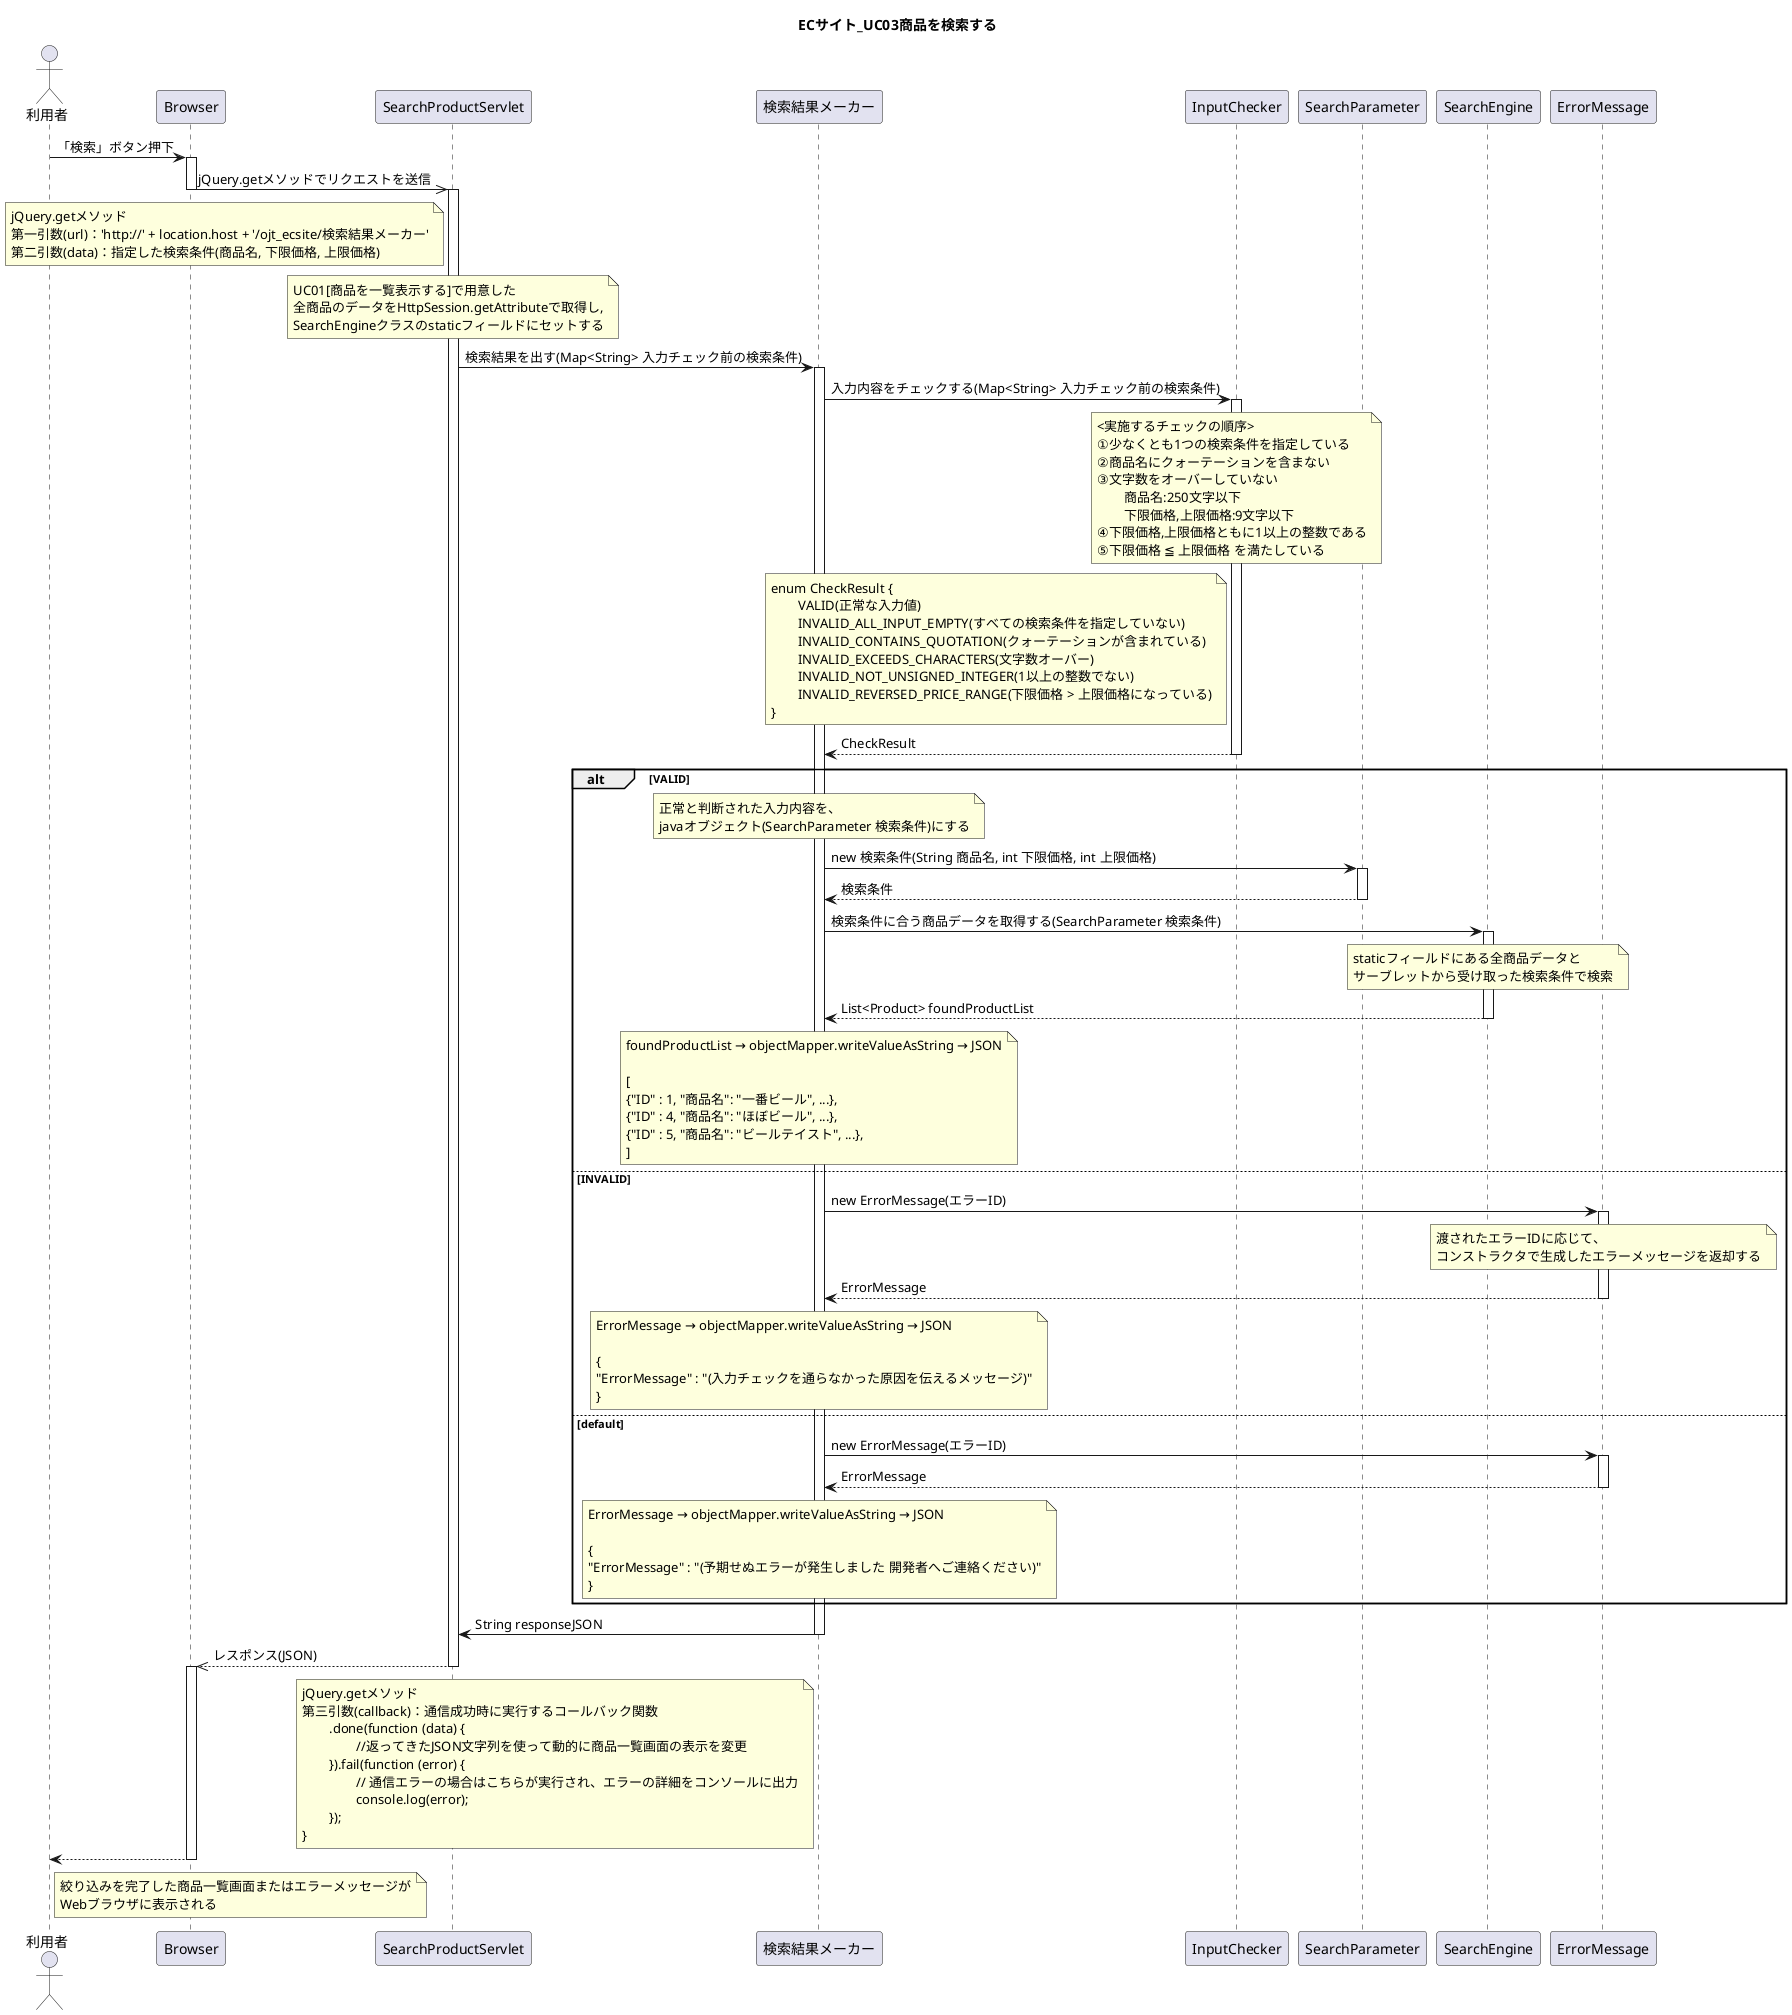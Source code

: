 @startuml
title ECサイト_UC03商品を検索する

actor 利用者

利用者 -> Browser : 「検索」ボタン押下
activate Browser

Browser ->> SearchProductServlet : jQuery.getメソッドでリクエストを送信
deactivate Browser
activate SearchProductServlet

	note left of SearchProductServlet
	jQuery.getメソッド
	第一引数(url)：'http://' + location.host + '/ojt_ecsite/検索結果メーカー'
	第二引数(data)：指定した検索条件(商品名, 下限価格, 上限価格)
	end note

	note over SearchProductServlet
	UC01[商品を一覧表示する]で用意した
	全商品のデータをHttpSession.getAttributeで取得し,
	SearchEngineクラスのstaticフィールドにセットする
	end note
	
SearchProductServlet -> 検索結果メーカー : 検索結果を出す(Map<String> 入力チェック前の検索条件)
activate 検索結果メーカー

検索結果メーカー -> InputChecker : 入力内容をチェックする(Map<String> 入力チェック前の検索条件)
activate InputChecker

	note over InputChecker
	<実施するチェックの順序>
	①少なくとも1つの検索条件を指定している
	②商品名にクォーテーションを含まない
	③文字数をオーバーしていない
		商品名:250文字以下
		下限価格,上限価格:9文字以下
	④下限価格,上限価格ともに1以上の整数である
	⑤下限価格 ≦ 上限価格 を満たしている
	end note

	note left of InputChecker 
	enum CheckResult {
		VALID(正常な入力値)
		INVALID_ALL_INPUT_EMPTY(すべての検索条件を指定していない)
		INVALID_CONTAINS_QUOTATION(クォーテーションが含まれている)
		INVALID_EXCEEDS_CHARACTERS(文字数オーバー)
		INVALID_NOT_UNSIGNED_INTEGER(1以上の整数でない)
		INVALID_REVERSED_PRICE_RANGE(下限価格 > 上限価格になっている)
	}
	end note

検索結果メーカー <-- InputChecker : CheckResult
deactivate InputChecker


alt VALID
	
	note over 検索結果メーカー
	正常と判断された入力内容を、
	javaオブジェクト(SearchParameter 検索条件)にする
	end note

検索結果メーカー -> SearchParameter : new 検索条件(String 商品名, int 下限価格, int 上限価格)
activate SearchParameter
検索結果メーカー <-- SearchParameter : 検索条件
deactivate SearchParameter

検索結果メーカー -> SearchEngine : 検索条件に合う商品データを取得する(SearchParameter 検索条件)
activate SearchEngine

	note over SearchEngine
	staticフィールドにある全商品データと
	サーブレットから受け取った検索条件で検索
	end note

検索結果メーカー <-- SearchEngine : List<Product> foundProductList
deactivate SearchEngine

	note over 検索結果メーカー
	foundProductList → objectMapper.writeValueAsString → JSON

	[
	{"ID" : 1, "商品名": "一番ビール", ...},
	{"ID" : 4, "商品名": "ほぼビール", ...},
	{"ID" : 5, "商品名": "ビールテイスト", ...},
	]
	end note

else INVALID

検索結果メーカー -> ErrorMessage : new ErrorMessage(エラーID)
activate ErrorMessage

	note over ErrorMessage
	渡されたエラーIDに応じて、
	コンストラクタで生成したエラーメッセージを返却する
	end note

検索結果メーカー <-- ErrorMessage : ErrorMessage
deactivate ErrorMessage

	note over 検索結果メーカー
	ErrorMessage → objectMapper.writeValueAsString → JSON

	{
	"ErrorMessage" : "(入力チェックを通らなかった原因を伝えるメッセージ)"
	}
	end note

else default

検索結果メーカー -> ErrorMessage : new ErrorMessage(エラーID)
activate ErrorMessage
検索結果メーカー <-- ErrorMessage : ErrorMessage
deactivate ErrorMessage

	note over 検索結果メーカー
	ErrorMessage → objectMapper.writeValueAsString → JSON

	{
	"ErrorMessage" : "(予期せぬエラーが発生しました 開発者へご連絡ください)"
	}
	end note

end

SearchProductServlet <- 検索結果メーカー : String responseJSON
deactivate 検索結果メーカー
Browser <<-- SearchProductServlet : レスポンス(JSON)
deactivate SearchProductServlet
activate Browser

	note left of 検索結果メーカー
	jQuery.getメソッド
	第三引数(callback)：通信成功時に実行するコールバック関数
		.done(function (data) {
			//返ってきたJSON文字列を使って動的に商品一覧画面の表示を変更
		}).fail(function (error) {
			// 通信エラーの場合はこちらが実行され、エラーの詳細をコンソールに出力
			console.log(error);
		});
	}
	end note


利用者 <-- Browser
	note right of 利用者
	絞り込みを完了した商品一覧画面またはエラーメッセージが
	Webブラウザに表示される
	end note

deactivate Browser

@enduml
